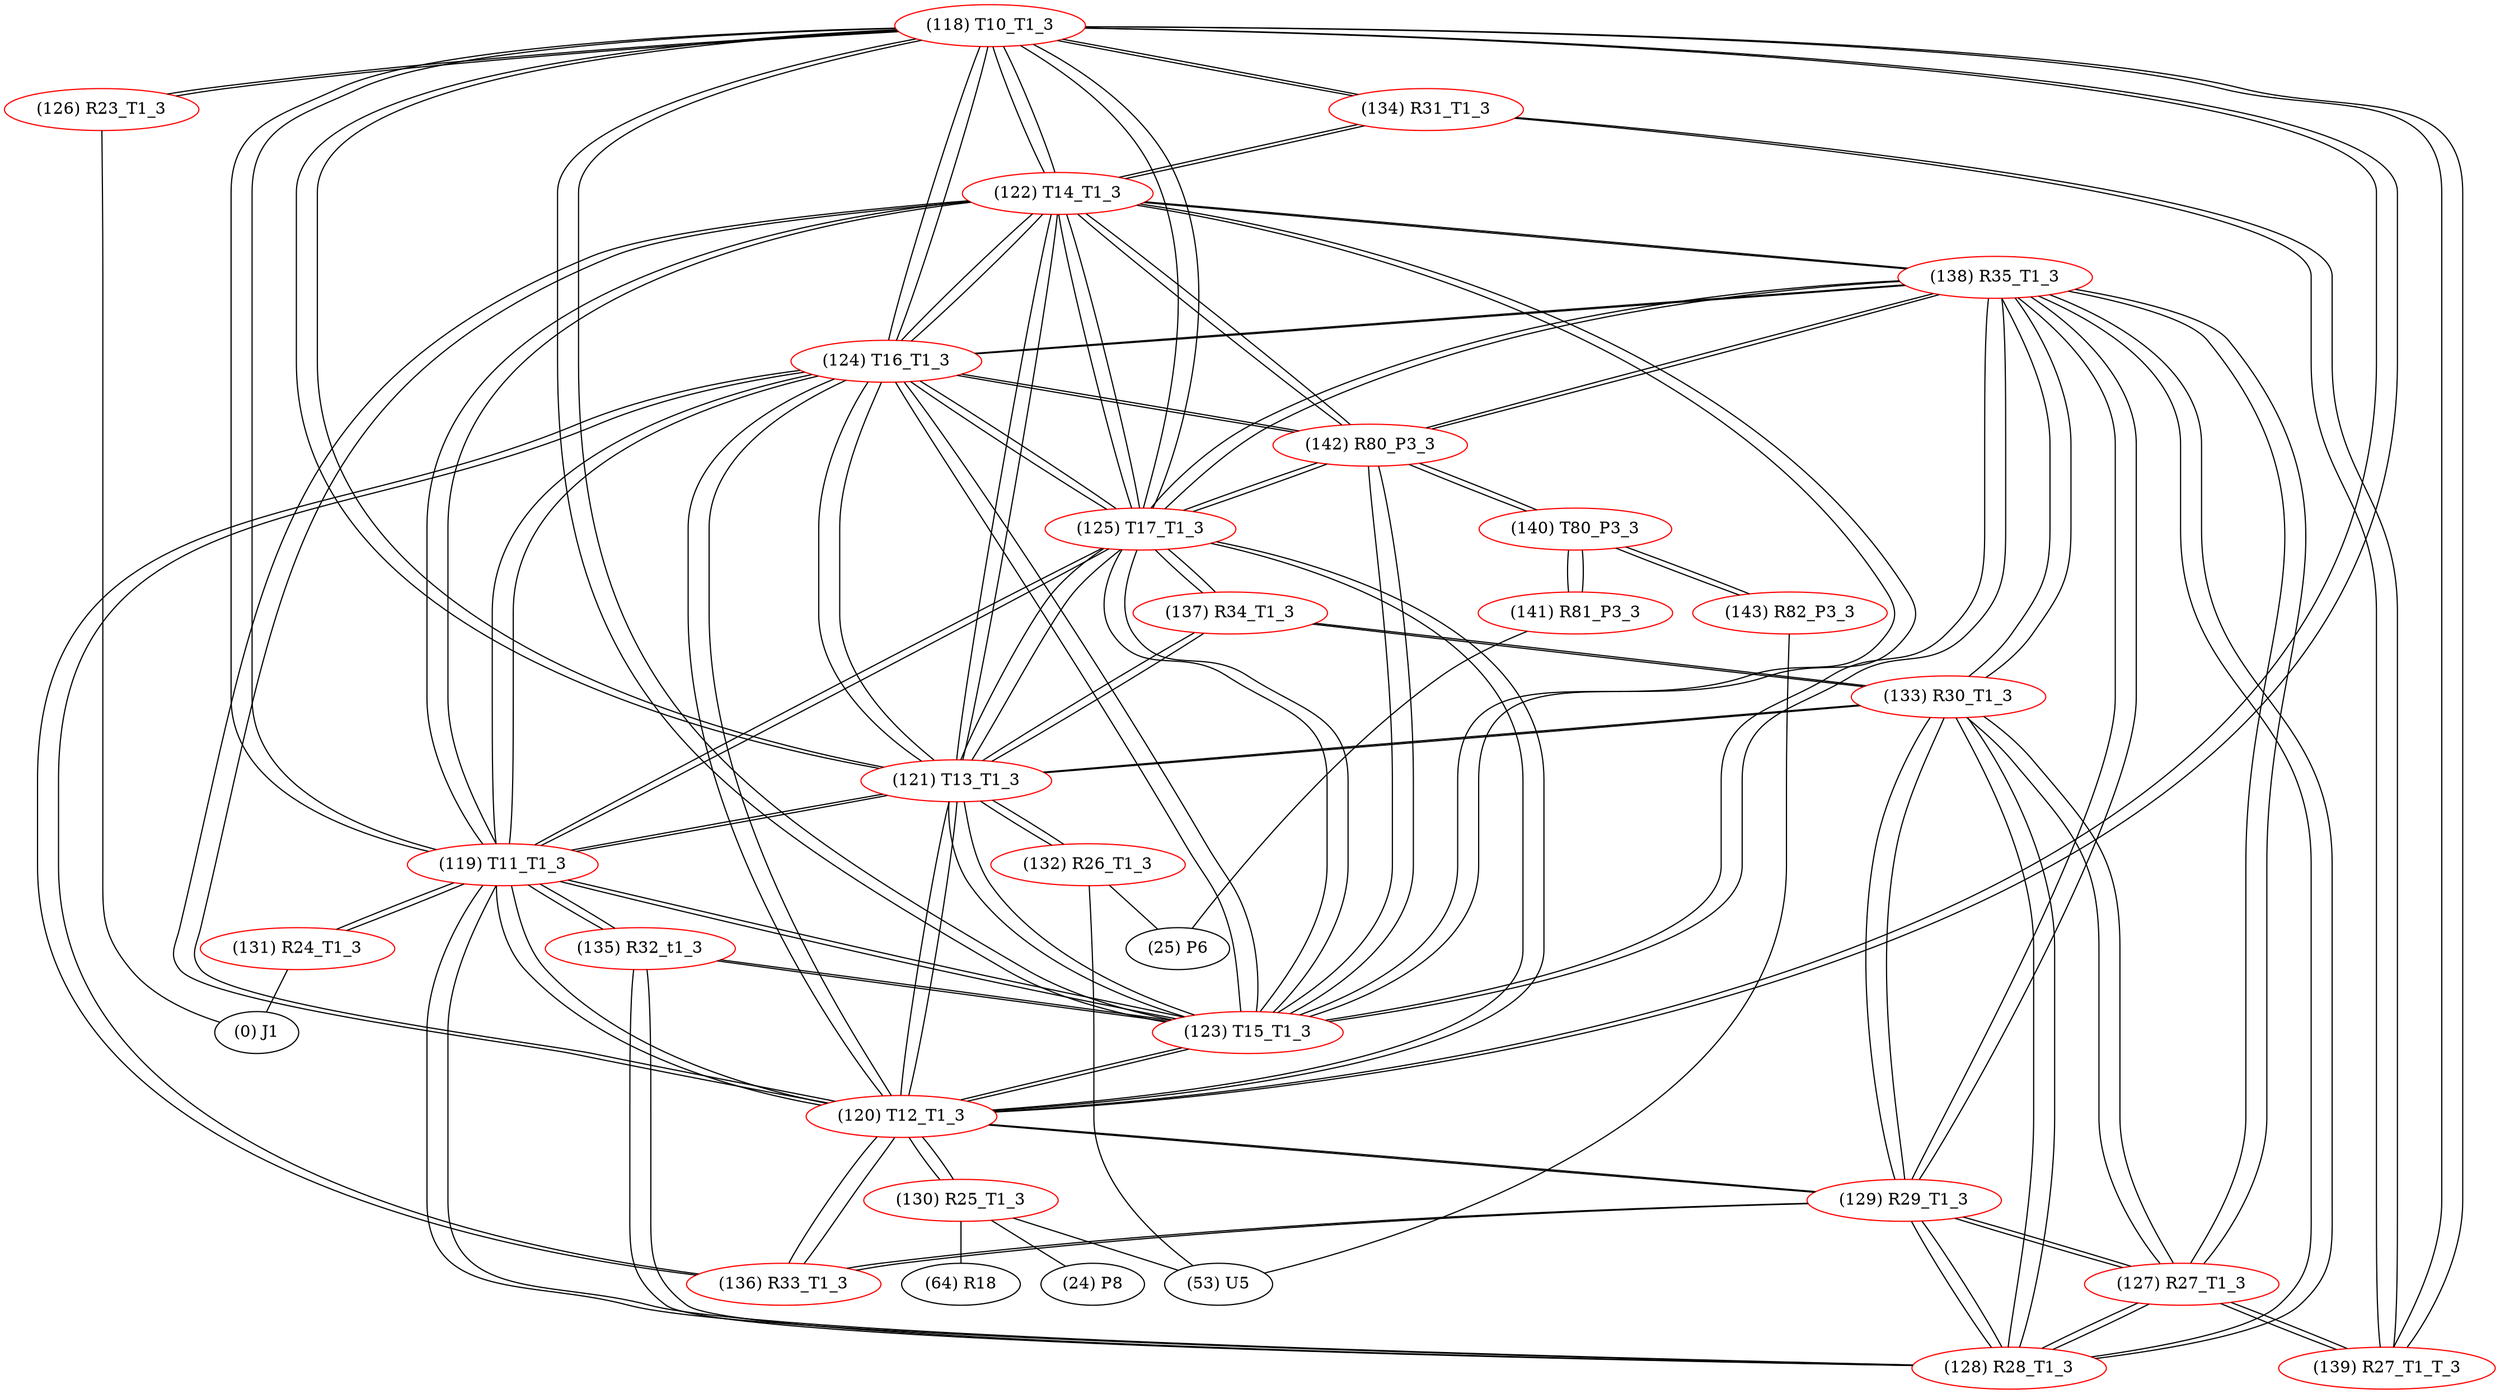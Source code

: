 graph {
	118 [label="(118) T10_T1_3" color=red]
	126 [label="(126) R23_T1_3"]
	134 [label="(134) R31_T1_3"]
	139 [label="(139) R27_T1_T_3"]
	124 [label="(124) T16_T1_3"]
	125 [label="(125) T17_T1_3"]
	123 [label="(123) T15_T1_3"]
	120 [label="(120) T12_T1_3"]
	122 [label="(122) T14_T1_3"]
	121 [label="(121) T13_T1_3"]
	119 [label="(119) T11_T1_3"]
	119 [label="(119) T11_T1_3" color=red]
	131 [label="(131) R24_T1_3"]
	128 [label="(128) R28_T1_3"]
	135 [label="(135) R32_t1_3"]
	118 [label="(118) T10_T1_3"]
	124 [label="(124) T16_T1_3"]
	125 [label="(125) T17_T1_3"]
	123 [label="(123) T15_T1_3"]
	120 [label="(120) T12_T1_3"]
	122 [label="(122) T14_T1_3"]
	121 [label="(121) T13_T1_3"]
	120 [label="(120) T12_T1_3" color=red]
	136 [label="(136) R33_T1_3"]
	129 [label="(129) R29_T1_3"]
	130 [label="(130) R25_T1_3"]
	118 [label="(118) T10_T1_3"]
	124 [label="(124) T16_T1_3"]
	125 [label="(125) T17_T1_3"]
	123 [label="(123) T15_T1_3"]
	122 [label="(122) T14_T1_3"]
	121 [label="(121) T13_T1_3"]
	119 [label="(119) T11_T1_3"]
	121 [label="(121) T13_T1_3" color=red]
	133 [label="(133) R30_T1_3"]
	137 [label="(137) R34_T1_3"]
	132 [label="(132) R26_T1_3"]
	118 [label="(118) T10_T1_3"]
	124 [label="(124) T16_T1_3"]
	125 [label="(125) T17_T1_3"]
	123 [label="(123) T15_T1_3"]
	120 [label="(120) T12_T1_3"]
	122 [label="(122) T14_T1_3"]
	119 [label="(119) T11_T1_3"]
	122 [label="(122) T14_T1_3" color=red]
	118 [label="(118) T10_T1_3"]
	124 [label="(124) T16_T1_3"]
	125 [label="(125) T17_T1_3"]
	123 [label="(123) T15_T1_3"]
	120 [label="(120) T12_T1_3"]
	121 [label="(121) T13_T1_3"]
	119 [label="(119) T11_T1_3"]
	134 [label="(134) R31_T1_3"]
	142 [label="(142) R80_P3_3"]
	138 [label="(138) R35_T1_3"]
	123 [label="(123) T15_T1_3" color=red]
	135 [label="(135) R32_t1_3"]
	118 [label="(118) T10_T1_3"]
	124 [label="(124) T16_T1_3"]
	125 [label="(125) T17_T1_3"]
	120 [label="(120) T12_T1_3"]
	122 [label="(122) T14_T1_3"]
	121 [label="(121) T13_T1_3"]
	119 [label="(119) T11_T1_3"]
	142 [label="(142) R80_P3_3"]
	138 [label="(138) R35_T1_3"]
	124 [label="(124) T16_T1_3" color=red]
	136 [label="(136) R33_T1_3"]
	118 [label="(118) T10_T1_3"]
	125 [label="(125) T17_T1_3"]
	123 [label="(123) T15_T1_3"]
	120 [label="(120) T12_T1_3"]
	122 [label="(122) T14_T1_3"]
	121 [label="(121) T13_T1_3"]
	119 [label="(119) T11_T1_3"]
	142 [label="(142) R80_P3_3"]
	138 [label="(138) R35_T1_3"]
	125 [label="(125) T17_T1_3" color=red]
	137 [label="(137) R34_T1_3"]
	118 [label="(118) T10_T1_3"]
	124 [label="(124) T16_T1_3"]
	123 [label="(123) T15_T1_3"]
	120 [label="(120) T12_T1_3"]
	122 [label="(122) T14_T1_3"]
	121 [label="(121) T13_T1_3"]
	119 [label="(119) T11_T1_3"]
	142 [label="(142) R80_P3_3"]
	138 [label="(138) R35_T1_3"]
	126 [label="(126) R23_T1_3" color=red]
	0 [label="(0) J1"]
	118 [label="(118) T10_T1_3"]
	127 [label="(127) R27_T1_3" color=red]
	133 [label="(133) R30_T1_3"]
	138 [label="(138) R35_T1_3"]
	129 [label="(129) R29_T1_3"]
	128 [label="(128) R28_T1_3"]
	139 [label="(139) R27_T1_T_3"]
	128 [label="(128) R28_T1_3" color=red]
	133 [label="(133) R30_T1_3"]
	138 [label="(138) R35_T1_3"]
	129 [label="(129) R29_T1_3"]
	127 [label="(127) R27_T1_3"]
	119 [label="(119) T11_T1_3"]
	135 [label="(135) R32_t1_3"]
	129 [label="(129) R29_T1_3" color=red]
	133 [label="(133) R30_T1_3"]
	138 [label="(138) R35_T1_3"]
	128 [label="(128) R28_T1_3"]
	127 [label="(127) R27_T1_3"]
	136 [label="(136) R33_T1_3"]
	120 [label="(120) T12_T1_3"]
	130 [label="(130) R25_T1_3" color=red]
	53 [label="(53) U5"]
	64 [label="(64) R18"]
	24 [label="(24) P8"]
	120 [label="(120) T12_T1_3"]
	131 [label="(131) R24_T1_3" color=red]
	0 [label="(0) J1"]
	119 [label="(119) T11_T1_3"]
	132 [label="(132) R26_T1_3" color=red]
	53 [label="(53) U5"]
	25 [label="(25) P6"]
	121 [label="(121) T13_T1_3"]
	133 [label="(133) R30_T1_3" color=red]
	138 [label="(138) R35_T1_3"]
	129 [label="(129) R29_T1_3"]
	128 [label="(128) R28_T1_3"]
	127 [label="(127) R27_T1_3"]
	137 [label="(137) R34_T1_3"]
	121 [label="(121) T13_T1_3"]
	134 [label="(134) R31_T1_3" color=red]
	118 [label="(118) T10_T1_3"]
	139 [label="(139) R27_T1_T_3"]
	122 [label="(122) T14_T1_3"]
	135 [label="(135) R32_t1_3" color=red]
	123 [label="(123) T15_T1_3"]
	119 [label="(119) T11_T1_3"]
	128 [label="(128) R28_T1_3"]
	136 [label="(136) R33_T1_3" color=red]
	124 [label="(124) T16_T1_3"]
	129 [label="(129) R29_T1_3"]
	120 [label="(120) T12_T1_3"]
	137 [label="(137) R34_T1_3" color=red]
	125 [label="(125) T17_T1_3"]
	133 [label="(133) R30_T1_3"]
	121 [label="(121) T13_T1_3"]
	138 [label="(138) R35_T1_3" color=red]
	133 [label="(133) R30_T1_3"]
	129 [label="(129) R29_T1_3"]
	128 [label="(128) R28_T1_3"]
	127 [label="(127) R27_T1_3"]
	142 [label="(142) R80_P3_3"]
	125 [label="(125) T17_T1_3"]
	124 [label="(124) T16_T1_3"]
	123 [label="(123) T15_T1_3"]
	122 [label="(122) T14_T1_3"]
	139 [label="(139) R27_T1_T_3" color=red]
	118 [label="(118) T10_T1_3"]
	134 [label="(134) R31_T1_3"]
	127 [label="(127) R27_T1_3"]
	140 [label="(140) T80_P3_3" color=red]
	141 [label="(141) R81_P3_3"]
	143 [label="(143) R82_P3_3"]
	142 [label="(142) R80_P3_3"]
	141 [label="(141) R81_P3_3" color=red]
	25 [label="(25) P6"]
	140 [label="(140) T80_P3_3"]
	142 [label="(142) R80_P3_3" color=red]
	125 [label="(125) T17_T1_3"]
	138 [label="(138) R35_T1_3"]
	124 [label="(124) T16_T1_3"]
	123 [label="(123) T15_T1_3"]
	122 [label="(122) T14_T1_3"]
	140 [label="(140) T80_P3_3"]
	143 [label="(143) R82_P3_3" color=red]
	53 [label="(53) U5"]
	140 [label="(140) T80_P3_3"]
	118 -- 126
	118 -- 134
	118 -- 139
	118 -- 124
	118 -- 125
	118 -- 123
	118 -- 120
	118 -- 122
	118 -- 121
	118 -- 119
	119 -- 131
	119 -- 128
	119 -- 135
	119 -- 118
	119 -- 124
	119 -- 125
	119 -- 123
	119 -- 120
	119 -- 122
	119 -- 121
	120 -- 136
	120 -- 129
	120 -- 130
	120 -- 118
	120 -- 124
	120 -- 125
	120 -- 123
	120 -- 122
	120 -- 121
	120 -- 119
	121 -- 133
	121 -- 137
	121 -- 132
	121 -- 118
	121 -- 124
	121 -- 125
	121 -- 123
	121 -- 120
	121 -- 122
	121 -- 119
	122 -- 118
	122 -- 124
	122 -- 125
	122 -- 123
	122 -- 120
	122 -- 121
	122 -- 119
	122 -- 134
	122 -- 142
	122 -- 138
	123 -- 135
	123 -- 118
	123 -- 124
	123 -- 125
	123 -- 120
	123 -- 122
	123 -- 121
	123 -- 119
	123 -- 142
	123 -- 138
	124 -- 136
	124 -- 118
	124 -- 125
	124 -- 123
	124 -- 120
	124 -- 122
	124 -- 121
	124 -- 119
	124 -- 142
	124 -- 138
	125 -- 137
	125 -- 118
	125 -- 124
	125 -- 123
	125 -- 120
	125 -- 122
	125 -- 121
	125 -- 119
	125 -- 142
	125 -- 138
	126 -- 0
	126 -- 118
	127 -- 133
	127 -- 138
	127 -- 129
	127 -- 128
	127 -- 139
	128 -- 133
	128 -- 138
	128 -- 129
	128 -- 127
	128 -- 119
	128 -- 135
	129 -- 133
	129 -- 138
	129 -- 128
	129 -- 127
	129 -- 136
	129 -- 120
	130 -- 53
	130 -- 64
	130 -- 24
	130 -- 120
	131 -- 0
	131 -- 119
	132 -- 53
	132 -- 25
	132 -- 121
	133 -- 138
	133 -- 129
	133 -- 128
	133 -- 127
	133 -- 137
	133 -- 121
	134 -- 118
	134 -- 139
	134 -- 122
	135 -- 123
	135 -- 119
	135 -- 128
	136 -- 124
	136 -- 129
	136 -- 120
	137 -- 125
	137 -- 133
	137 -- 121
	138 -- 133
	138 -- 129
	138 -- 128
	138 -- 127
	138 -- 142
	138 -- 125
	138 -- 124
	138 -- 123
	138 -- 122
	139 -- 118
	139 -- 134
	139 -- 127
	140 -- 141
	140 -- 143
	140 -- 142
	141 -- 25
	141 -- 140
	142 -- 125
	142 -- 138
	142 -- 124
	142 -- 123
	142 -- 122
	142 -- 140
	143 -- 53
	143 -- 140
}
